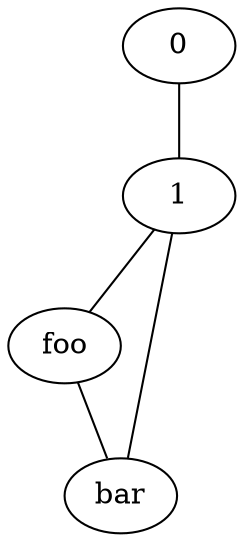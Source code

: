 graph foo {
  edge [weight="10"];
  0 -- 1 [weight="3.14159"];
  1 -- foo [weight="2.71828"];
  foo -- bar;
  bar -- 1;
}
